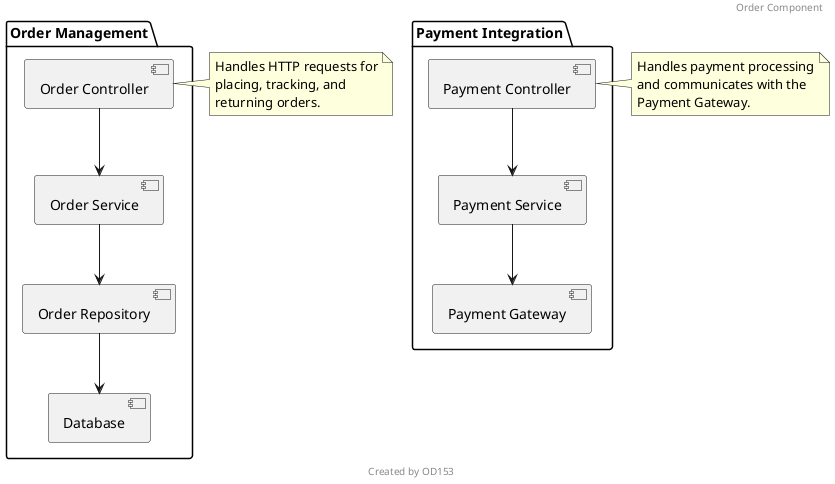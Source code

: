 @startuml
header Order Component
footer Created by OD153
package "Order Management" {
  [Order Controller] --> [Order Service]
  [Order Service] --> [Order Repository]
  [Order Repository] --> [Database]
}

package "Payment Integration" {
  [Payment Controller] --> [Payment Service]
  [Payment Service] --> [Payment Gateway]
}

note right of [Order Controller]
  Handles HTTP requests for
  placing, tracking, and
  returning orders.
end note

note right of [Payment Controller]
  Handles payment processing
  and communicates with the
  Payment Gateway.
end note
@enduml